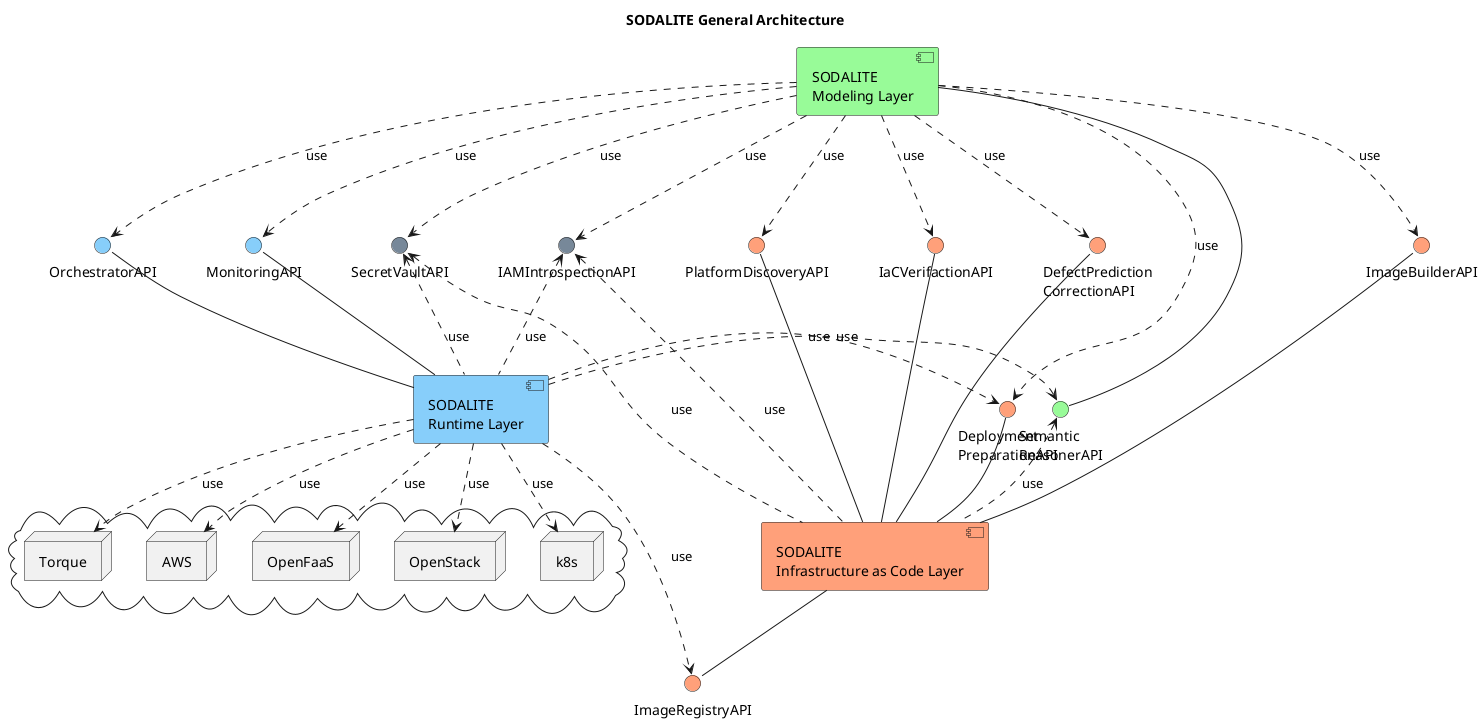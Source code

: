     @startuml

title SODALITE General Architecture

'WP3 modelling layer
[SODALITE\nModeling Layer] as WP3 #PaleGreen
interface "Semantic\nReasonerAPI" as sem #PaleGreen
WP3 -d- sem

'WP4 infrastructure as Code layer
[SODALITE\nInfrastructure as Code Layer] as WP4 #LightSalmon
interface "Deployment\nPreparationAPI" as dep #LightSalmon
interface "DefectPrediction\nCorrectionAPI" as defect #LightSalmon
interface "IaCVerifactionAPI" as verif #LightSalmon
interface "ImageRegistryAPI" as imagereg  #LightSalmon
interface "ImageBuilderAPI" as imagebuilder  #LightSalmon
interface "PlatformDiscoveryAPI" as pds #LightSalmon
WP4 -u- dep
WP4 -u- defect
WP4 -u- verif
WP4 -u- pds
WP4 -d- imagereg
WP4 -u- imagebuilder

'WP4 infrastructure as Code layer
[SODALITE\nRuntime Layer] as WP5 #LightSkyBlue
interface "MonitoringAPI" as mon #LightSkyBlue
interface "OrchestratorAPI" as orch #LightSkyBlue
WP5 -u- mon 
WP5 -u- orch

'security APIs
interface "IAMIntrospectionAPI" as IAMApi #LightSlateGrey
interface "SecretVaultAPI" as VaultAPI #LightSlateGrey

cloud {
    node OpenStack
    node k8s as K8S
    node Torque
    node AWS
    node OpenFaaS
}

WP3 .d.> IAMApi : use
WP3 .d.> VaultAPI : use
WP3 .d.> dep : use
WP3 .d.> defect : use
WP3 .d.> verif : use
WP3 .d.> mon : use
WP3 .d.> orch : use
WP3 .d.> imagebuilder : use
WP3 .d.> pds : use

WP4 .u.> IAMApi : use
WP4 .u.> VaultAPI : use
WP4 .u.> sem : use

WP5 .u.> IAMApi : use
WP5 .u.> VaultAPI : use
WP5 .d.> OpenStack : use
WP5 .d.> K8S : use
WP5 .d.> Torque : use
WP5 .d.> AWS : use
WP5 .d.> OpenFaaS : use
WP5 .r.> dep : use
WP5 .r.> sem : use
WP5 ..> imagereg: use

@enduml
